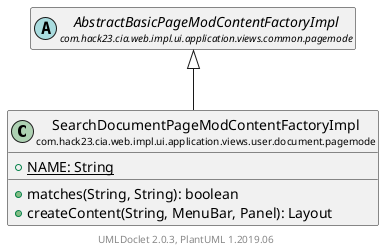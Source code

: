 @startuml
    set namespaceSeparator none
    hide empty fields
    hide empty methods

    class "<size:14>SearchDocumentPageModContentFactoryImpl\n<size:10>com.hack23.cia.web.impl.ui.application.views.user.document.pagemode" as com.hack23.cia.web.impl.ui.application.views.user.document.pagemode.SearchDocumentPageModContentFactoryImpl [[SearchDocumentPageModContentFactoryImpl.html]] {
        {static} +NAME: String
        +matches(String, String): boolean
        +createContent(String, MenuBar, Panel): Layout
    }

    abstract class "<size:14>AbstractBasicPageModContentFactoryImpl\n<size:10>com.hack23.cia.web.impl.ui.application.views.common.pagemode" as com.hack23.cia.web.impl.ui.application.views.common.pagemode.AbstractBasicPageModContentFactoryImpl [[../../../common/pagemode/AbstractBasicPageModContentFactoryImpl.html]]

    com.hack23.cia.web.impl.ui.application.views.common.pagemode.AbstractBasicPageModContentFactoryImpl <|-- com.hack23.cia.web.impl.ui.application.views.user.document.pagemode.SearchDocumentPageModContentFactoryImpl

    center footer UMLDoclet 2.0.3, PlantUML 1.2019.06
@enduml
